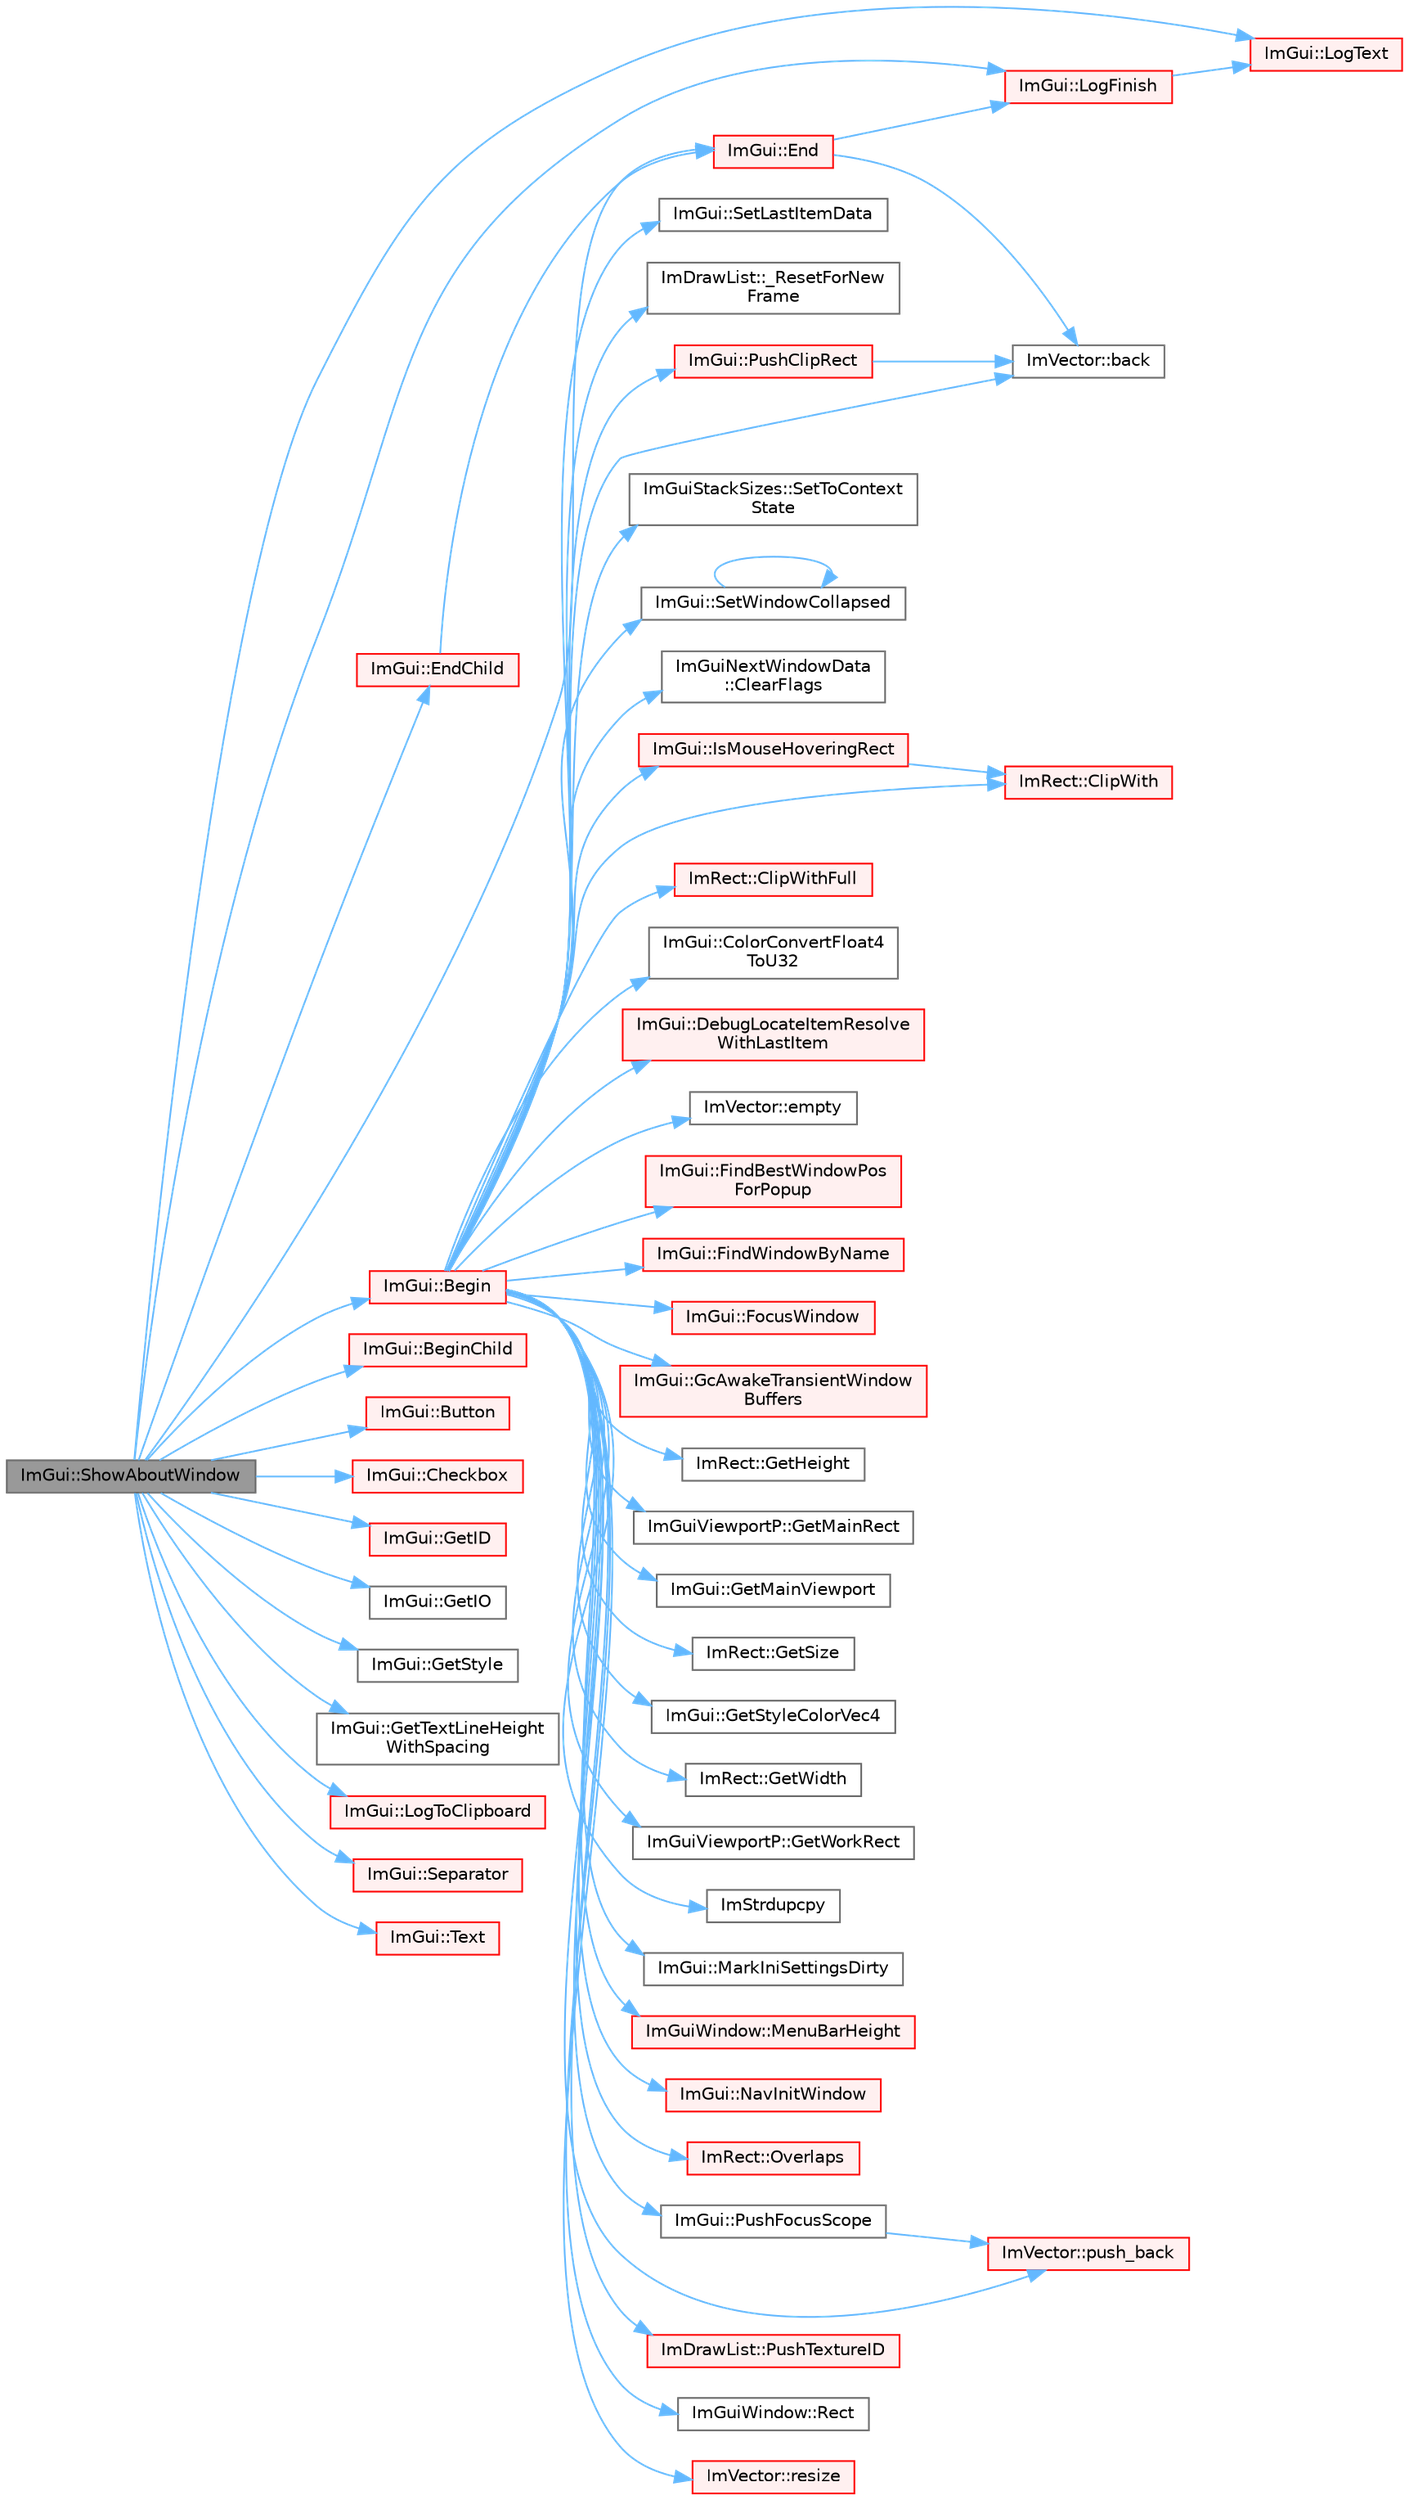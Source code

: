 digraph "ImGui::ShowAboutWindow"
{
 // LATEX_PDF_SIZE
  bgcolor="transparent";
  edge [fontname=Helvetica,fontsize=10,labelfontname=Helvetica,labelfontsize=10];
  node [fontname=Helvetica,fontsize=10,shape=box,height=0.2,width=0.4];
  rankdir="LR";
  Node1 [id="Node000001",label="ImGui::ShowAboutWindow",height=0.2,width=0.4,color="gray40", fillcolor="grey60", style="filled", fontcolor="black",tooltip=" "];
  Node1 -> Node2 [id="edge1_Node000001_Node000002",color="steelblue1",style="solid",tooltip=" "];
  Node2 [id="Node000002",label="ImGui::Begin",height=0.2,width=0.4,color="red", fillcolor="#FFF0F0", style="filled",URL="$namespace_im_gui.html#a581e58db0bc930bafa4a5d23093a2b99",tooltip=" "];
  Node2 -> Node3 [id="edge2_Node000002_Node000003",color="steelblue1",style="solid",tooltip=" "];
  Node3 [id="Node000003",label="ImDrawList::_ResetForNew\lFrame",height=0.2,width=0.4,color="grey40", fillcolor="white", style="filled",URL="$struct_im_draw_list.html#a5f78fe195b2507e5926560f591141ff3",tooltip=" "];
  Node2 -> Node4 [id="edge3_Node000002_Node000004",color="steelblue1",style="solid",tooltip=" "];
  Node4 [id="Node000004",label="ImVector::back",height=0.2,width=0.4,color="grey40", fillcolor="white", style="filled",URL="$struct_im_vector.html#a2d80e87e81b1b01143c8d8be93e6fde1",tooltip=" "];
  Node2 -> Node5 [id="edge4_Node000002_Node000005",color="steelblue1",style="solid",tooltip=" "];
  Node5 [id="Node000005",label="ImGuiNextWindowData\l::ClearFlags",height=0.2,width=0.4,color="grey40", fillcolor="white", style="filled",URL="$struct_im_gui_next_window_data.html#a9543431fafe3d0627fdecc5fa839487c",tooltip=" "];
  Node2 -> Node6 [id="edge5_Node000002_Node000006",color="steelblue1",style="solid",tooltip=" "];
  Node6 [id="Node000006",label="ImRect::ClipWith",height=0.2,width=0.4,color="red", fillcolor="#FFF0F0", style="filled",URL="$struct_im_rect.html#ac02d5cf6ce0358aea9ed9df43d368f3f",tooltip=" "];
  Node2 -> Node8 [id="edge6_Node000002_Node000008",color="steelblue1",style="solid",tooltip=" "];
  Node8 [id="Node000008",label="ImRect::ClipWithFull",height=0.2,width=0.4,color="red", fillcolor="#FFF0F0", style="filled",URL="$struct_im_rect.html#a32a5aaca4161b5ffa3f352d293a449ff",tooltip=" "];
  Node2 -> Node9 [id="edge7_Node000002_Node000009",color="steelblue1",style="solid",tooltip=" "];
  Node9 [id="Node000009",label="ImGui::ColorConvertFloat4\lToU32",height=0.2,width=0.4,color="grey40", fillcolor="white", style="filled",URL="$namespace_im_gui.html#abe2691de0b1a71c774ab24cc91564a94",tooltip=" "];
  Node2 -> Node10 [id="edge8_Node000002_Node000010",color="steelblue1",style="solid",tooltip=" "];
  Node10 [id="Node000010",label="ImGui::DebugLocateItemResolve\lWithLastItem",height=0.2,width=0.4,color="red", fillcolor="#FFF0F0", style="filled",URL="$namespace_im_gui.html#ae8ab0d7dfc90af8e82db3ed9e7829219",tooltip=" "];
  Node2 -> Node25 [id="edge9_Node000002_Node000025",color="steelblue1",style="solid",tooltip=" "];
  Node25 [id="Node000025",label="ImVector::empty",height=0.2,width=0.4,color="grey40", fillcolor="white", style="filled",URL="$struct_im_vector.html#aa53e48a5272f4bad1099368769514ff1",tooltip=" "];
  Node2 -> Node26 [id="edge10_Node000002_Node000026",color="steelblue1",style="solid",tooltip=" "];
  Node26 [id="Node000026",label="ImGui::FindBestWindowPos\lForPopup",height=0.2,width=0.4,color="red", fillcolor="#FFF0F0", style="filled",URL="$namespace_im_gui.html#a310ff87cbe678e2c632bf1f5577a7fbd",tooltip=" "];
  Node2 -> Node33 [id="edge11_Node000002_Node000033",color="steelblue1",style="solid",tooltip=" "];
  Node33 [id="Node000033",label="ImGui::FindWindowByName",height=0.2,width=0.4,color="red", fillcolor="#FFF0F0", style="filled",URL="$namespace_im_gui.html#abca25f22c02e73d5eb2e9c72c4557813",tooltip=" "];
  Node2 -> Node37 [id="edge12_Node000002_Node000037",color="steelblue1",style="solid",tooltip=" "];
  Node37 [id="Node000037",label="ImGui::FocusWindow",height=0.2,width=0.4,color="red", fillcolor="#FFF0F0", style="filled",URL="$namespace_im_gui.html#a27aa6f2f3aa11778c6d023b1b223f262",tooltip=" "];
  Node2 -> Node58 [id="edge13_Node000002_Node000058",color="steelblue1",style="solid",tooltip=" "];
  Node58 [id="Node000058",label="ImGui::GcAwakeTransientWindow\lBuffers",height=0.2,width=0.4,color="red", fillcolor="#FFF0F0", style="filled",URL="$namespace_im_gui.html#ad70feca33961fb47a8074074a8da2f80",tooltip=" "];
  Node2 -> Node30 [id="edge14_Node000002_Node000030",color="steelblue1",style="solid",tooltip=" "];
  Node30 [id="Node000030",label="ImRect::GetHeight",height=0.2,width=0.4,color="grey40", fillcolor="white", style="filled",URL="$struct_im_rect.html#a748d8ae9cb26508951ec6e2f2df0625b",tooltip=" "];
  Node2 -> Node59 [id="edge15_Node000002_Node000059",color="steelblue1",style="solid",tooltip=" "];
  Node59 [id="Node000059",label="ImGuiViewportP::GetMainRect",height=0.2,width=0.4,color="grey40", fillcolor="white", style="filled",URL="$struct_im_gui_viewport_p.html#adb4c14f0b0a42bff9c1c0ab1971027f7",tooltip=" "];
  Node2 -> Node31 [id="edge16_Node000002_Node000031",color="steelblue1",style="solid",tooltip=" "];
  Node31 [id="Node000031",label="ImGui::GetMainViewport",height=0.2,width=0.4,color="grey40", fillcolor="white", style="filled",URL="$namespace_im_gui.html#a7bf620af1d66ee7d7b06701894d23e60",tooltip=" "];
  Node2 -> Node60 [id="edge17_Node000002_Node000060",color="steelblue1",style="solid",tooltip=" "];
  Node60 [id="Node000060",label="ImRect::GetSize",height=0.2,width=0.4,color="grey40", fillcolor="white", style="filled",URL="$struct_im_rect.html#ae459d9c50003058cfb34519a571aaf33",tooltip=" "];
  Node2 -> Node61 [id="edge18_Node000002_Node000061",color="steelblue1",style="solid",tooltip=" "];
  Node61 [id="Node000061",label="ImGui::GetStyleColorVec4",height=0.2,width=0.4,color="grey40", fillcolor="white", style="filled",URL="$namespace_im_gui.html#ad838e580972e2c4b3da2b0f60754b662",tooltip=" "];
  Node2 -> Node32 [id="edge19_Node000002_Node000032",color="steelblue1",style="solid",tooltip=" "];
  Node32 [id="Node000032",label="ImRect::GetWidth",height=0.2,width=0.4,color="grey40", fillcolor="white", style="filled",URL="$struct_im_rect.html#afa75cb8491f20901c96166d17dcddac4",tooltip=" "];
  Node2 -> Node62 [id="edge20_Node000002_Node000062",color="steelblue1",style="solid",tooltip=" "];
  Node62 [id="Node000062",label="ImGuiViewportP::GetWorkRect",height=0.2,width=0.4,color="grey40", fillcolor="white", style="filled",URL="$struct_im_gui_viewport_p.html#ae5c3184b73ea080f14e03ecb344b913e",tooltip=" "];
  Node2 -> Node63 [id="edge21_Node000002_Node000063",color="steelblue1",style="solid",tooltip=" "];
  Node63 [id="Node000063",label="ImStrdupcpy",height=0.2,width=0.4,color="grey40", fillcolor="white", style="filled",URL="$imgui_8cpp.html#a06300f2f0f0cd710841ac9e7ef771354",tooltip=" "];
  Node2 -> Node64 [id="edge22_Node000002_Node000064",color="steelblue1",style="solid",tooltip=" "];
  Node64 [id="Node000064",label="ImGui::IsMouseHoveringRect",height=0.2,width=0.4,color="red", fillcolor="#FFF0F0", style="filled",URL="$namespace_im_gui.html#ae0b8ea0e06c457316d6aed6c5b2a1c25",tooltip=" "];
  Node64 -> Node6 [id="edge23_Node000064_Node000006",color="steelblue1",style="solid",tooltip=" "];
  Node2 -> Node66 [id="edge24_Node000002_Node000066",color="steelblue1",style="solid",tooltip=" "];
  Node66 [id="Node000066",label="ImGui::MarkIniSettingsDirty",height=0.2,width=0.4,color="grey40", fillcolor="white", style="filled",URL="$namespace_im_gui.html#aee9b660c1d6786c00fc47c71c66eb1eb",tooltip=" "];
  Node2 -> Node67 [id="edge25_Node000002_Node000067",color="steelblue1",style="solid",tooltip=" "];
  Node67 [id="Node000067",label="ImGuiWindow::MenuBarHeight",height=0.2,width=0.4,color="red", fillcolor="#FFF0F0", style="filled",URL="$struct_im_gui_window.html#acfb8bdad2e3ea6102589813ae32d0364",tooltip=" "];
  Node2 -> Node69 [id="edge26_Node000002_Node000069",color="steelblue1",style="solid",tooltip=" "];
  Node69 [id="Node000069",label="ImGui::NavInitWindow",height=0.2,width=0.4,color="red", fillcolor="#FFF0F0", style="filled",URL="$namespace_im_gui.html#ae46a79d836c4b223c7030ea432e3ec15",tooltip=" "];
  Node2 -> Node72 [id="edge27_Node000002_Node000072",color="steelblue1",style="solid",tooltip=" "];
  Node72 [id="Node000072",label="ImRect::Overlaps",height=0.2,width=0.4,color="red", fillcolor="#FFF0F0", style="filled",URL="$struct_im_rect.html#a0af3bade3781e5e7c6afdf71ccfb0d43",tooltip=" "];
  Node2 -> Node56 [id="edge28_Node000002_Node000056",color="steelblue1",style="solid",tooltip=" "];
  Node56 [id="Node000056",label="ImVector::push_back",height=0.2,width=0.4,color="red", fillcolor="#FFF0F0", style="filled",URL="$struct_im_vector.html#aab5df48e0711a48bd12f3206e08c4108",tooltip=" "];
  Node2 -> Node73 [id="edge29_Node000002_Node000073",color="steelblue1",style="solid",tooltip=" "];
  Node73 [id="Node000073",label="ImGui::PushClipRect",height=0.2,width=0.4,color="red", fillcolor="#FFF0F0", style="filled",URL="$namespace_im_gui.html#a11c8bd8676e1281e15b24c9615b6904a",tooltip=" "];
  Node73 -> Node4 [id="edge30_Node000073_Node000004",color="steelblue1",style="solid",tooltip=" "];
  Node2 -> Node77 [id="edge31_Node000002_Node000077",color="steelblue1",style="solid",tooltip=" "];
  Node77 [id="Node000077",label="ImGui::PushFocusScope",height=0.2,width=0.4,color="grey40", fillcolor="white", style="filled",URL="$namespace_im_gui.html#ad10256d914b625cea7494b26c77b84ec",tooltip=" "];
  Node77 -> Node56 [id="edge32_Node000077_Node000056",color="steelblue1",style="solid",tooltip=" "];
  Node2 -> Node78 [id="edge33_Node000002_Node000078",color="steelblue1",style="solid",tooltip=" "];
  Node78 [id="Node000078",label="ImDrawList::PushTextureID",height=0.2,width=0.4,color="red", fillcolor="#FFF0F0", style="filled",URL="$struct_im_draw_list.html#a7ac41e329a9df911b4823ef0150cee16",tooltip=" "];
  Node2 -> Node80 [id="edge34_Node000002_Node000080",color="steelblue1",style="solid",tooltip=" "];
  Node80 [id="Node000080",label="ImGuiWindow::Rect",height=0.2,width=0.4,color="grey40", fillcolor="white", style="filled",URL="$struct_im_gui_window.html#a147da28bf5d167cbe0a363c4a578dea1",tooltip=" "];
  Node2 -> Node47 [id="edge35_Node000002_Node000047",color="steelblue1",style="solid",tooltip=" "];
  Node47 [id="Node000047",label="ImVector::resize",height=0.2,width=0.4,color="red", fillcolor="#FFF0F0", style="filled",URL="$struct_im_vector.html#ac371dd62e56ae486b1a5038cf07eee56",tooltip=" "];
  Node2 -> Node81 [id="edge36_Node000002_Node000081",color="steelblue1",style="solid",tooltip=" "];
  Node81 [id="Node000081",label="ImGui::SetLastItemData",height=0.2,width=0.4,color="grey40", fillcolor="white", style="filled",URL="$namespace_im_gui.html#a06a6c26188e778755bb9aa83f2726533",tooltip=" "];
  Node2 -> Node82 [id="edge37_Node000002_Node000082",color="steelblue1",style="solid",tooltip=" "];
  Node82 [id="Node000082",label="ImGuiStackSizes::SetToContext\lState",height=0.2,width=0.4,color="grey40", fillcolor="white", style="filled",URL="$struct_im_gui_stack_sizes.html#a7dd94b563bf4547685bc93fc00f58543",tooltip=" "];
  Node2 -> Node83 [id="edge38_Node000002_Node000083",color="steelblue1",style="solid",tooltip=" "];
  Node83 [id="Node000083",label="ImGui::SetWindowCollapsed",height=0.2,width=0.4,color="grey40", fillcolor="white", style="filled",URL="$namespace_im_gui.html#ab5445711a74e0e1a58d1e464cdda252f",tooltip=" "];
  Node83 -> Node83 [id="edge39_Node000083_Node000083",color="steelblue1",style="solid",tooltip=" "];
  Node1 -> Node93 [id="edge40_Node000001_Node000093",color="steelblue1",style="solid",tooltip=" "];
  Node93 [id="Node000093",label="ImGui::BeginChild",height=0.2,width=0.4,color="red", fillcolor="#FFF0F0", style="filled",URL="$namespace_im_gui.html#aebac8b07ee9ea0e452c98813a3e907c3",tooltip=" "];
  Node1 -> Node110 [id="edge41_Node000001_Node000110",color="steelblue1",style="solid",tooltip=" "];
  Node110 [id="Node000110",label="ImGui::Button",height=0.2,width=0.4,color="red", fillcolor="#FFF0F0", style="filled",URL="$namespace_im_gui.html#a38094c568ce398db5a3abb9d3ac92030",tooltip=" "];
  Node1 -> Node133 [id="edge42_Node000001_Node000133",color="steelblue1",style="solid",tooltip=" "];
  Node133 [id="Node000133",label="ImGui::Checkbox",height=0.2,width=0.4,color="red", fillcolor="#FFF0F0", style="filled",URL="$namespace_im_gui.html#a57d73c1d0ef807fef734d91024092027",tooltip=" "];
  Node1 -> Node143 [id="edge43_Node000001_Node000143",color="steelblue1",style="solid",tooltip=" "];
  Node143 [id="Node000143",label="ImGui::End",height=0.2,width=0.4,color="red", fillcolor="#FFF0F0", style="filled",URL="$namespace_im_gui.html#a5479d93794a004c67ceb6d13f37c8254",tooltip=" "];
  Node143 -> Node4 [id="edge44_Node000143_Node000004",color="steelblue1",style="solid",tooltip=" "];
  Node143 -> Node166 [id="edge45_Node000143_Node000166",color="steelblue1",style="solid",tooltip=" "];
  Node166 [id="Node000166",label="ImGui::LogFinish",height=0.2,width=0.4,color="red", fillcolor="#FFF0F0", style="filled",URL="$namespace_im_gui.html#a2ebcd048d1ca025fb972e1c2e920e3f3",tooltip=" "];
  Node166 -> Node137 [id="edge46_Node000166_Node000137",color="steelblue1",style="solid",tooltip=" "];
  Node137 [id="Node000137",label="ImGui::LogText",height=0.2,width=0.4,color="red", fillcolor="#FFF0F0", style="filled",URL="$namespace_im_gui.html#aa548475d8f771ab6524d73d900a41198",tooltip=" "];
  Node1 -> Node173 [id="edge47_Node000001_Node000173",color="steelblue1",style="solid",tooltip=" "];
  Node173 [id="Node000173",label="ImGui::EndChild",height=0.2,width=0.4,color="red", fillcolor="#FFF0F0", style="filled",URL="$namespace_im_gui.html#af8de559a88c1442d6df8c1b04c86e997",tooltip=" "];
  Node173 -> Node143 [id="edge48_Node000173_Node000143",color="steelblue1",style="solid",tooltip=" "];
  Node1 -> Node174 [id="edge49_Node000001_Node000174",color="steelblue1",style="solid",tooltip=" "];
  Node174 [id="Node000174",label="ImGui::GetID",height=0.2,width=0.4,color="red", fillcolor="#FFF0F0", style="filled",URL="$namespace_im_gui.html#a3329b04bd4235e90ad9deb00ffb38ae4",tooltip=" "];
  Node1 -> Node175 [id="edge50_Node000001_Node000175",color="steelblue1",style="solid",tooltip=" "];
  Node175 [id="Node000175",label="ImGui::GetIO",height=0.2,width=0.4,color="grey40", fillcolor="white", style="filled",URL="$namespace_im_gui.html#a3179e560812f878f3961ce803a5d9302",tooltip=" "];
  Node1 -> Node176 [id="edge51_Node000001_Node000176",color="steelblue1",style="solid",tooltip=" "];
  Node176 [id="Node000176",label="ImGui::GetStyle",height=0.2,width=0.4,color="grey40", fillcolor="white", style="filled",URL="$namespace_im_gui.html#abafef4bb3e3654efd96a47b2e22870a7",tooltip=" "];
  Node1 -> Node177 [id="edge52_Node000001_Node000177",color="steelblue1",style="solid",tooltip=" "];
  Node177 [id="Node000177",label="ImGui::GetTextLineHeight\lWithSpacing",height=0.2,width=0.4,color="grey40", fillcolor="white", style="filled",URL="$namespace_im_gui.html#aa1616f6082fd210fde8d98c511bf8f56",tooltip=" "];
  Node1 -> Node166 [id="edge53_Node000001_Node000166",color="steelblue1",style="solid",tooltip=" "];
  Node1 -> Node137 [id="edge54_Node000001_Node000137",color="steelblue1",style="solid",tooltip=" "];
  Node1 -> Node178 [id="edge55_Node000001_Node000178",color="steelblue1",style="solid",tooltip=" "];
  Node178 [id="Node000178",label="ImGui::LogToClipboard",height=0.2,width=0.4,color="red", fillcolor="#FFF0F0", style="filled",URL="$namespace_im_gui.html#a70e12f01ecb65747c9a70b73555b6ec1",tooltip=" "];
  Node1 -> Node180 [id="edge56_Node000001_Node000180",color="steelblue1",style="solid",tooltip=" "];
  Node180 [id="Node000180",label="ImGui::Separator",height=0.2,width=0.4,color="red", fillcolor="#FFF0F0", style="filled",URL="$namespace_im_gui.html#a191123597a5084d003c8beac7eeb029e",tooltip=" "];
  Node1 -> Node186 [id="edge57_Node000001_Node000186",color="steelblue1",style="solid",tooltip=" "];
  Node186 [id="Node000186",label="ImGui::Text",height=0.2,width=0.4,color="red", fillcolor="#FFF0F0", style="filled",URL="$namespace_im_gui.html#a9e7b83611fe441d54fad2effb4bf4965",tooltip=" "];
}
